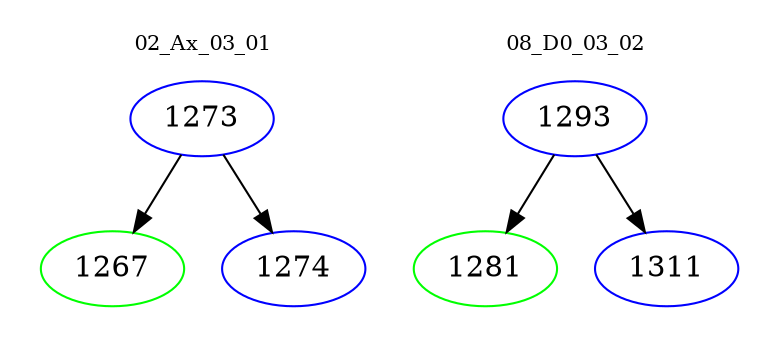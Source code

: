 digraph{
subgraph cluster_0 {
color = white
label = "02_Ax_03_01";
fontsize=10;
T0_1273 [label="1273", color="blue"]
T0_1273 -> T0_1267 [color="black"]
T0_1267 [label="1267", color="green"]
T0_1273 -> T0_1274 [color="black"]
T0_1274 [label="1274", color="blue"]
}
subgraph cluster_1 {
color = white
label = "08_D0_03_02";
fontsize=10;
T1_1293 [label="1293", color="blue"]
T1_1293 -> T1_1281 [color="black"]
T1_1281 [label="1281", color="green"]
T1_1293 -> T1_1311 [color="black"]
T1_1311 [label="1311", color="blue"]
}
}
